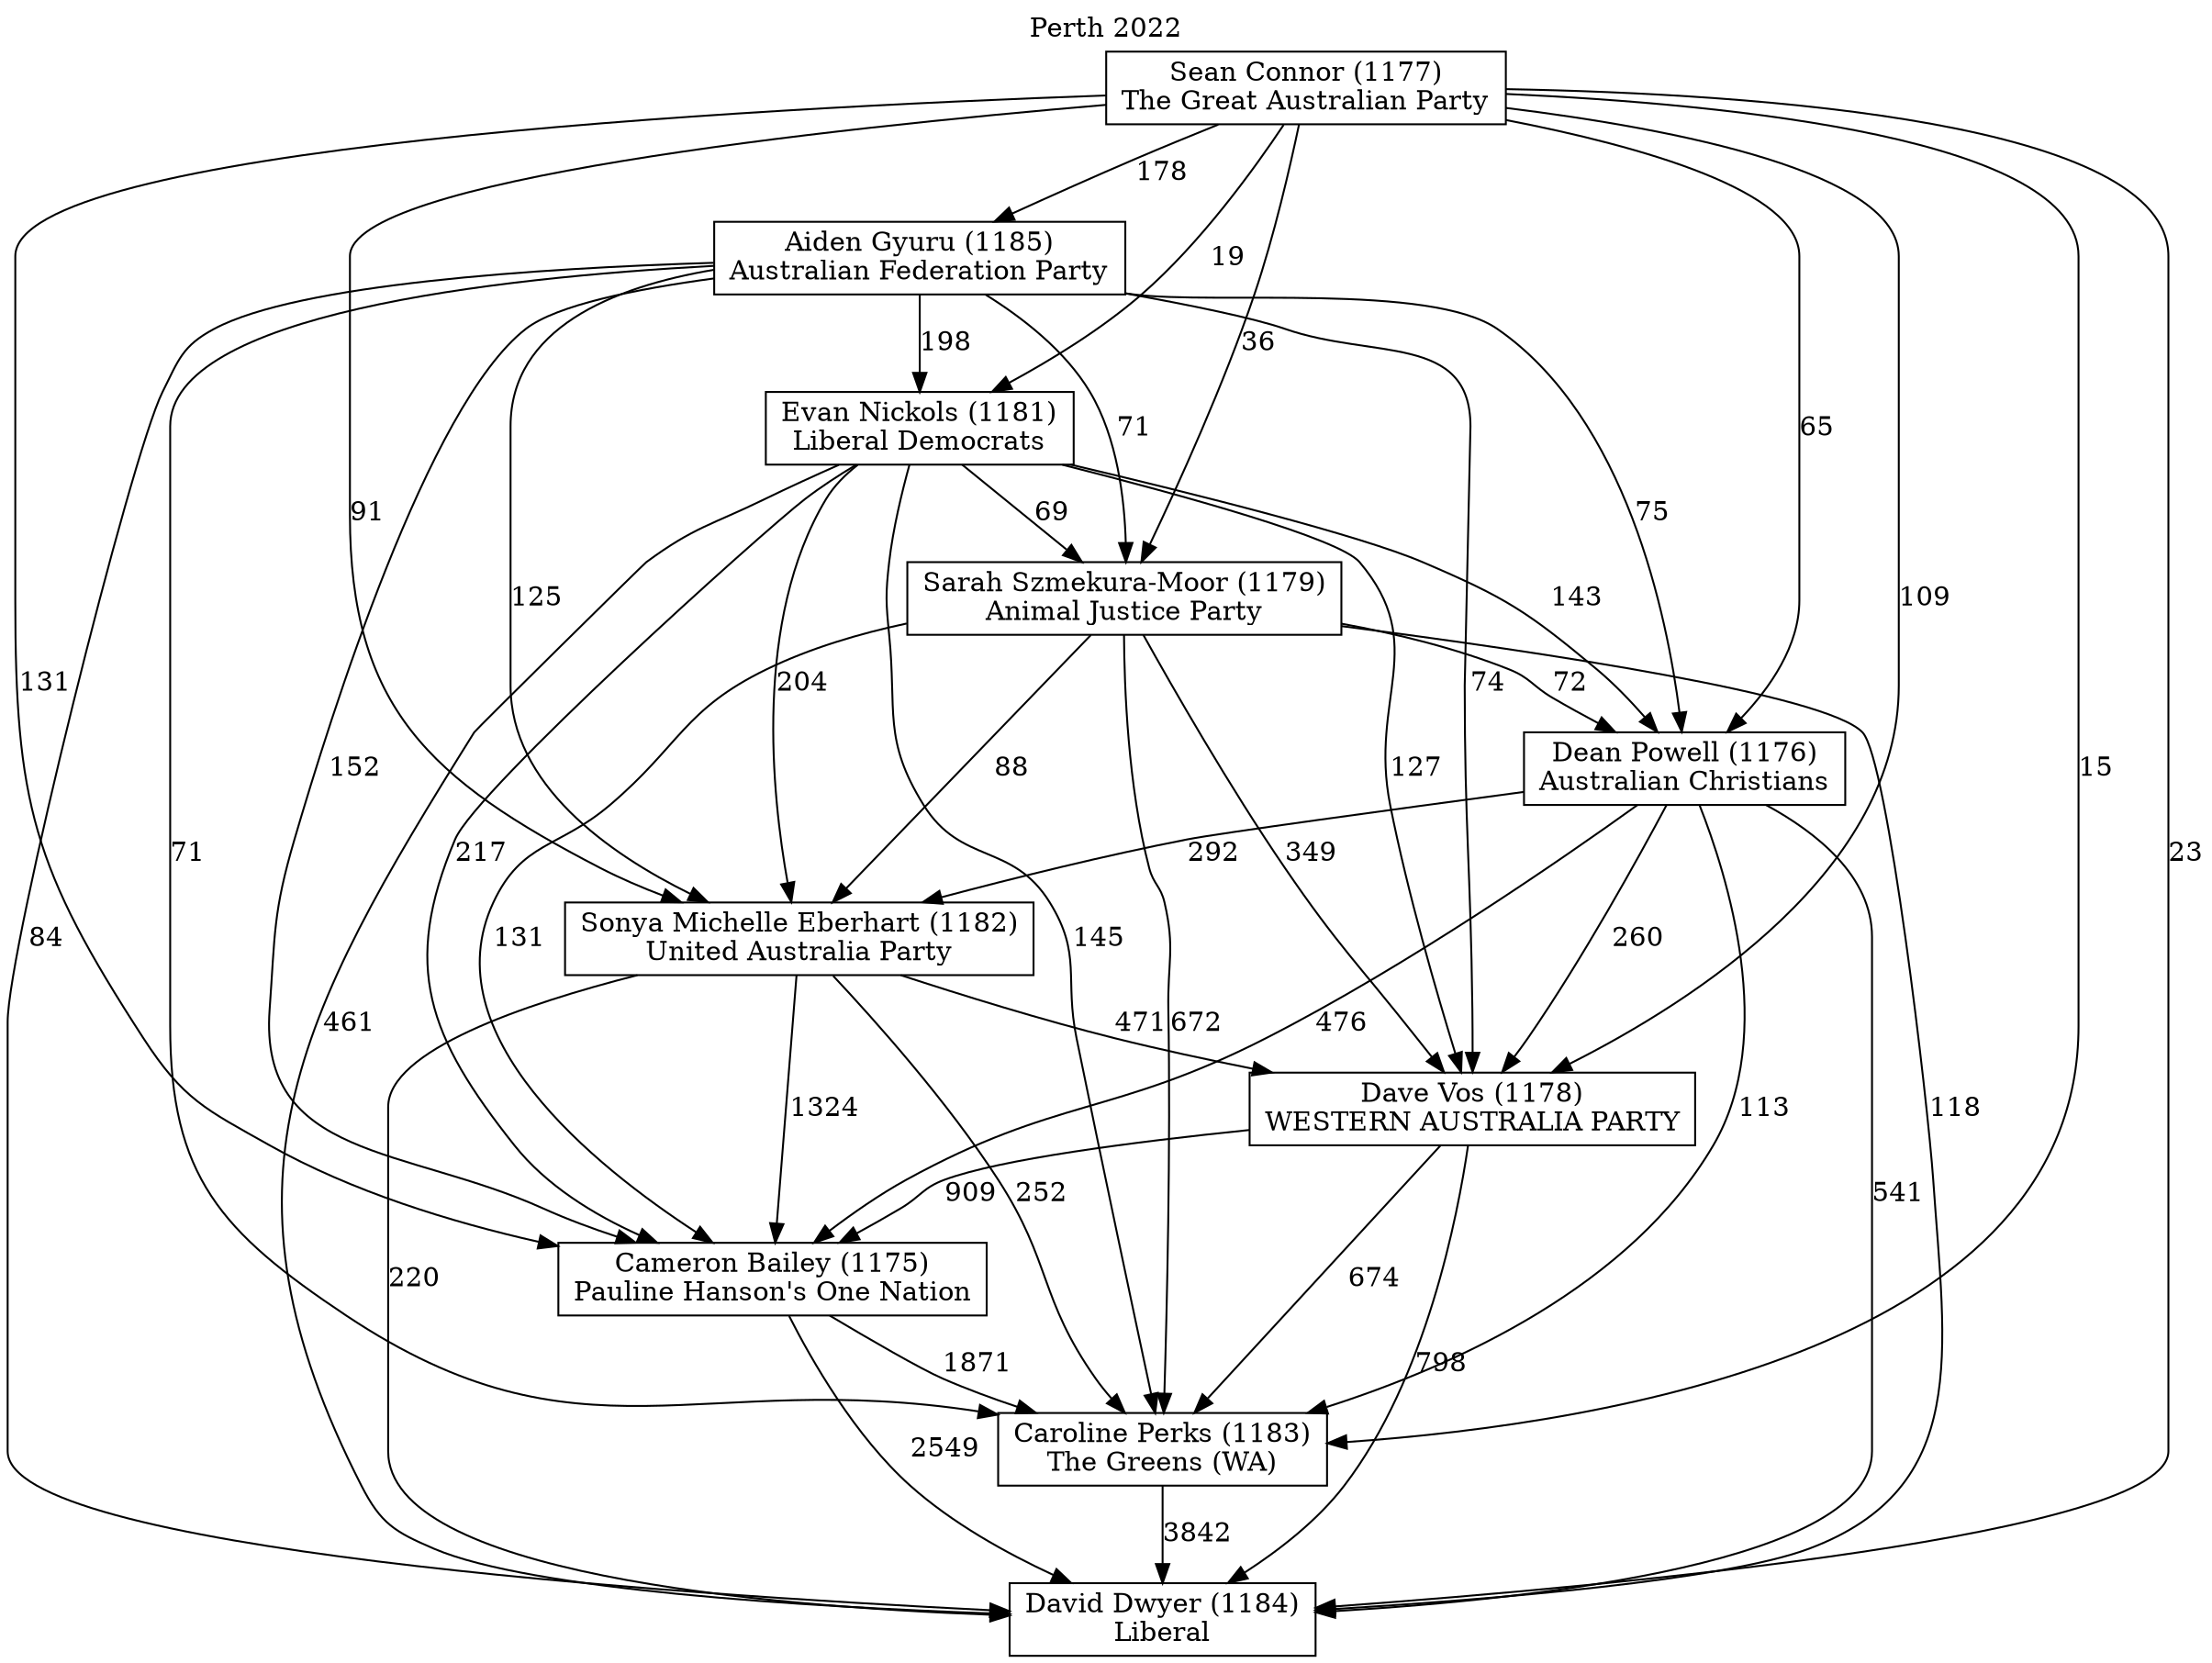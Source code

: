 // House preference flow
digraph "David Dwyer (1184)_Perth_2022" {
	graph [label="Perth 2022" labelloc=t mclimit=10]
	node [shape=box]
	"Sarah Szmekura-Moor (1179)" [label="Sarah Szmekura-Moor (1179)
Animal Justice Party"]
	"Cameron Bailey (1175)" [label="Cameron Bailey (1175)
Pauline Hanson's One Nation"]
	"Aiden Gyuru (1185)" [label="Aiden Gyuru (1185)
Australian Federation Party"]
	"Sean Connor (1177)" [label="Sean Connor (1177)
The Great Australian Party"]
	"Sonya Michelle Eberhart (1182)" [label="Sonya Michelle Eberhart (1182)
United Australia Party"]
	"Caroline Perks (1183)" [label="Caroline Perks (1183)
The Greens (WA)"]
	"Dean Powell (1176)" [label="Dean Powell (1176)
Australian Christians"]
	"Evan Nickols (1181)" [label="Evan Nickols (1181)
Liberal Democrats"]
	"David Dwyer (1184)" [label="David Dwyer (1184)
Liberal"]
	"Dave Vos (1178)" [label="Dave Vos (1178)
WESTERN AUSTRALIA PARTY"]
	"Evan Nickols (1181)" -> "David Dwyer (1184)" [label=461]
	"Evan Nickols (1181)" -> "Sarah Szmekura-Moor (1179)" [label=69]
	"Sean Connor (1177)" -> "Sarah Szmekura-Moor (1179)" [label=36]
	"Sarah Szmekura-Moor (1179)" -> "Cameron Bailey (1175)" [label=131]
	"Sean Connor (1177)" -> "Dave Vos (1178)" [label=109]
	"Aiden Gyuru (1185)" -> "Dean Powell (1176)" [label=75]
	"Cameron Bailey (1175)" -> "Caroline Perks (1183)" [label=1871]
	"Dean Powell (1176)" -> "Dave Vos (1178)" [label=260]
	"Caroline Perks (1183)" -> "David Dwyer (1184)" [label=3842]
	"Dean Powell (1176)" -> "Sonya Michelle Eberhart (1182)" [label=292]
	"Sean Connor (1177)" -> "Evan Nickols (1181)" [label=19]
	"Sonya Michelle Eberhart (1182)" -> "Cameron Bailey (1175)" [label=1324]
	"Sonya Michelle Eberhart (1182)" -> "Dave Vos (1178)" [label=471]
	"Aiden Gyuru (1185)" -> "Cameron Bailey (1175)" [label=152]
	"Sarah Szmekura-Moor (1179)" -> "Caroline Perks (1183)" [label=672]
	"Evan Nickols (1181)" -> "Dean Powell (1176)" [label=143]
	"Sean Connor (1177)" -> "Aiden Gyuru (1185)" [label=178]
	"Sonya Michelle Eberhart (1182)" -> "Caroline Perks (1183)" [label=252]
	"Aiden Gyuru (1185)" -> "Sarah Szmekura-Moor (1179)" [label=71]
	"Sarah Szmekura-Moor (1179)" -> "Dean Powell (1176)" [label=72]
	"Aiden Gyuru (1185)" -> "Sonya Michelle Eberhart (1182)" [label=125]
	"Sean Connor (1177)" -> "Dean Powell (1176)" [label=65]
	"Evan Nickols (1181)" -> "Caroline Perks (1183)" [label=145]
	"Dave Vos (1178)" -> "David Dwyer (1184)" [label=798]
	"Aiden Gyuru (1185)" -> "Dave Vos (1178)" [label=74]
	"Sarah Szmekura-Moor (1179)" -> "David Dwyer (1184)" [label=118]
	"Sean Connor (1177)" -> "David Dwyer (1184)" [label=23]
	"Sean Connor (1177)" -> "Caroline Perks (1183)" [label=15]
	"Aiden Gyuru (1185)" -> "Evan Nickols (1181)" [label=198]
	"Dean Powell (1176)" -> "David Dwyer (1184)" [label=541]
	"Aiden Gyuru (1185)" -> "David Dwyer (1184)" [label=84]
	"Sarah Szmekura-Moor (1179)" -> "Sonya Michelle Eberhart (1182)" [label=88]
	"Evan Nickols (1181)" -> "Dave Vos (1178)" [label=127]
	"Sarah Szmekura-Moor (1179)" -> "Dave Vos (1178)" [label=349]
	"Sean Connor (1177)" -> "Sonya Michelle Eberhart (1182)" [label=91]
	"Sean Connor (1177)" -> "Cameron Bailey (1175)" [label=131]
	"Aiden Gyuru (1185)" -> "Caroline Perks (1183)" [label=71]
	"Evan Nickols (1181)" -> "Cameron Bailey (1175)" [label=217]
	"Cameron Bailey (1175)" -> "David Dwyer (1184)" [label=2549]
	"Dean Powell (1176)" -> "Caroline Perks (1183)" [label=113]
	"Dave Vos (1178)" -> "Caroline Perks (1183)" [label=674]
	"Dean Powell (1176)" -> "Cameron Bailey (1175)" [label=476]
	"Evan Nickols (1181)" -> "Sonya Michelle Eberhart (1182)" [label=204]
	"Sonya Michelle Eberhart (1182)" -> "David Dwyer (1184)" [label=220]
	"Dave Vos (1178)" -> "Cameron Bailey (1175)" [label=909]
}
